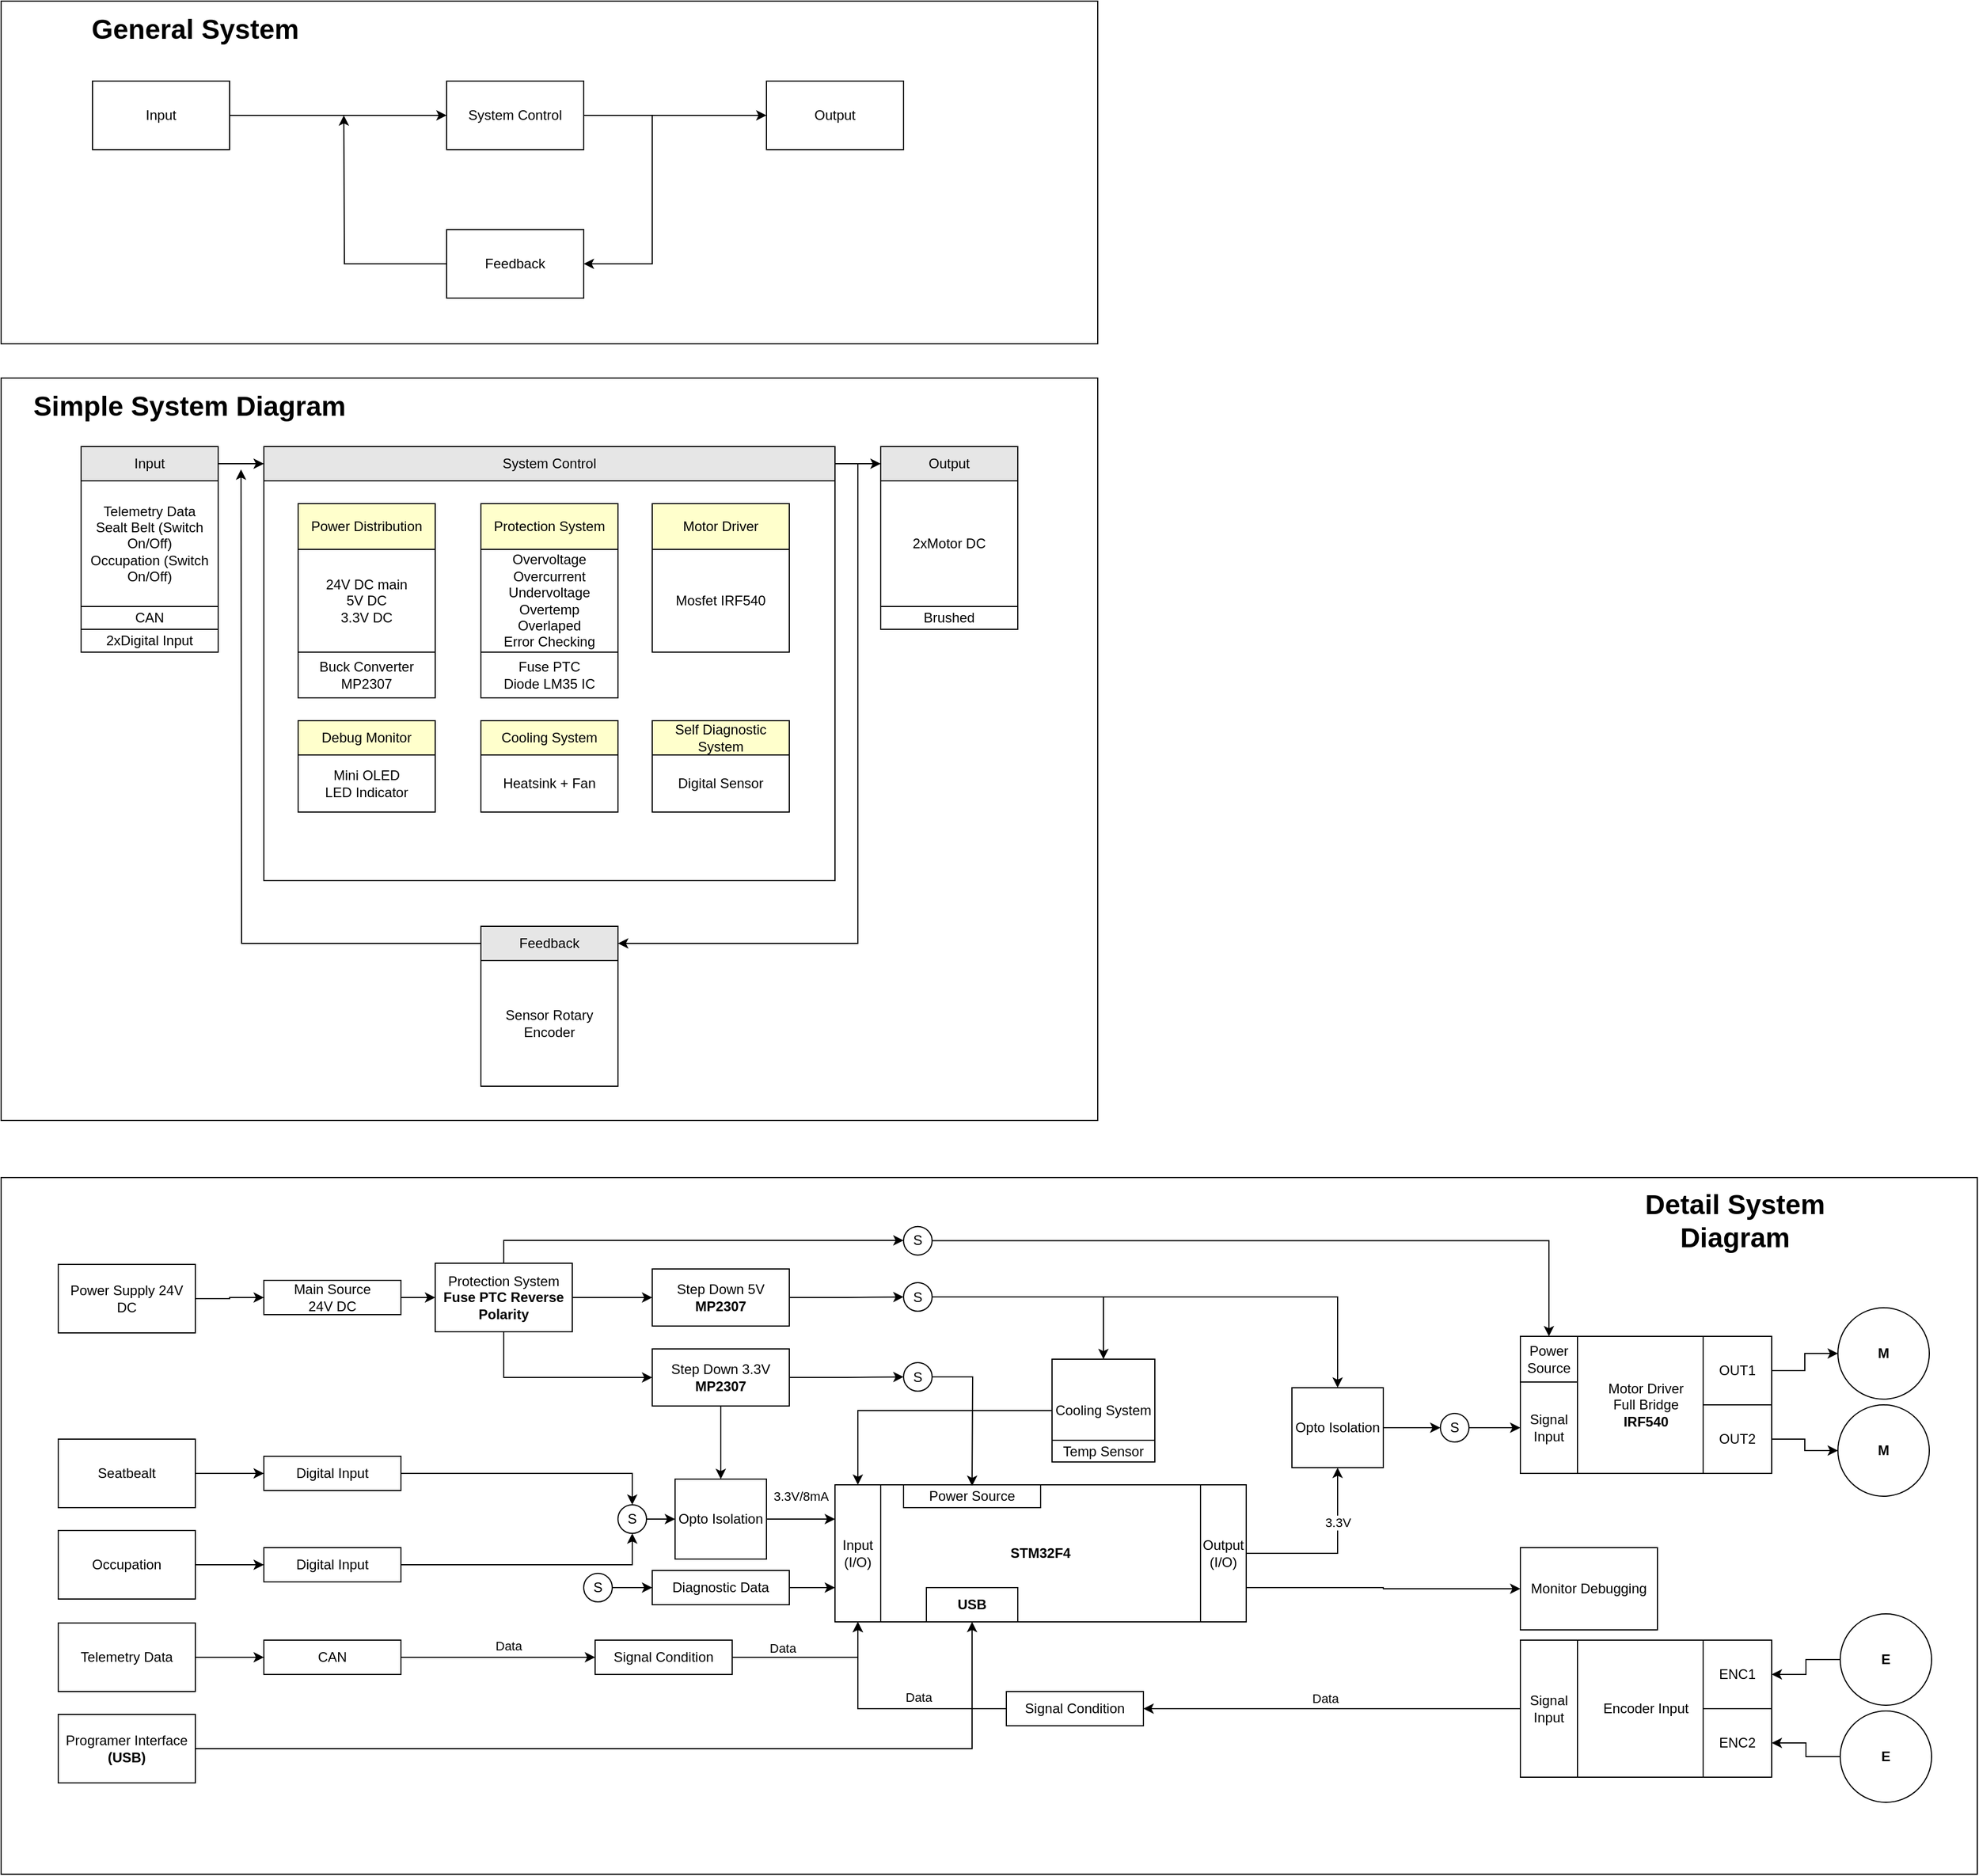 <mxfile version="27.2.0">
  <diagram name="Page-1" id="41Ni5jZukup1uCENaV6l">
    <mxGraphModel dx="1852" dy="855" grid="1" gridSize="10" guides="1" tooltips="1" connect="1" arrows="1" fold="1" page="1" pageScale="1" pageWidth="850" pageHeight="1100" math="0" shadow="0">
      <root>
        <mxCell id="0" />
        <mxCell id="1" parent="0" />
        <mxCell id="dQ-UanCfNuNo6SUK2G3S-51" value="" style="rounded=0;whiteSpace=wrap;html=1;movable=1;resizable=1;rotatable=1;deletable=1;editable=1;locked=0;connectable=1;" vertex="1" parent="1">
          <mxGeometry y="1030" width="1730" height="610" as="geometry" />
        </mxCell>
        <mxCell id="dQ-UanCfNuNo6SUK2G3S-48" value="" style="rounded=0;whiteSpace=wrap;html=1;" vertex="1" parent="1">
          <mxGeometry width="960" height="300" as="geometry" />
        </mxCell>
        <mxCell id="dQ-UanCfNuNo6SUK2G3S-47" value="" style="rounded=0;whiteSpace=wrap;html=1;" vertex="1" parent="1">
          <mxGeometry y="330" width="960" height="650" as="geometry" />
        </mxCell>
        <mxCell id="dQ-UanCfNuNo6SUK2G3S-27" value="" style="rounded=0;whiteSpace=wrap;html=1;" vertex="1" parent="1">
          <mxGeometry x="230" y="420" width="500" height="350" as="geometry" />
        </mxCell>
        <mxCell id="dQ-UanCfNuNo6SUK2G3S-7" value="" style="edgeStyle=orthogonalEdgeStyle;rounded=0;orthogonalLoop=1;jettySize=auto;html=1;" edge="1" parent="1" source="dQ-UanCfNuNo6SUK2G3S-1" target="dQ-UanCfNuNo6SUK2G3S-2">
          <mxGeometry relative="1" as="geometry" />
        </mxCell>
        <mxCell id="dQ-UanCfNuNo6SUK2G3S-1" value="Input" style="rounded=0;whiteSpace=wrap;html=1;" vertex="1" parent="1">
          <mxGeometry x="80" y="70" width="120" height="60" as="geometry" />
        </mxCell>
        <mxCell id="dQ-UanCfNuNo6SUK2G3S-8" value="" style="edgeStyle=orthogonalEdgeStyle;rounded=0;orthogonalLoop=1;jettySize=auto;html=1;" edge="1" parent="1" source="dQ-UanCfNuNo6SUK2G3S-2" target="dQ-UanCfNuNo6SUK2G3S-4">
          <mxGeometry relative="1" as="geometry" />
        </mxCell>
        <mxCell id="dQ-UanCfNuNo6SUK2G3S-9" style="edgeStyle=orthogonalEdgeStyle;rounded=0;orthogonalLoop=1;jettySize=auto;html=1;entryX=1;entryY=0.5;entryDx=0;entryDy=0;" edge="1" parent="1" source="dQ-UanCfNuNo6SUK2G3S-2" target="dQ-UanCfNuNo6SUK2G3S-3">
          <mxGeometry relative="1" as="geometry">
            <Array as="points">
              <mxPoint x="570" y="100" />
              <mxPoint x="570" y="230" />
            </Array>
          </mxGeometry>
        </mxCell>
        <mxCell id="dQ-UanCfNuNo6SUK2G3S-2" value="System Control" style="rounded=0;whiteSpace=wrap;html=1;" vertex="1" parent="1">
          <mxGeometry x="390" y="70" width="120" height="60" as="geometry" />
        </mxCell>
        <mxCell id="dQ-UanCfNuNo6SUK2G3S-10" style="edgeStyle=orthogonalEdgeStyle;rounded=0;orthogonalLoop=1;jettySize=auto;html=1;" edge="1" parent="1" source="dQ-UanCfNuNo6SUK2G3S-3">
          <mxGeometry relative="1" as="geometry">
            <mxPoint x="300" y="100" as="targetPoint" />
          </mxGeometry>
        </mxCell>
        <mxCell id="dQ-UanCfNuNo6SUK2G3S-3" value="Feedback" style="rounded=0;whiteSpace=wrap;html=1;" vertex="1" parent="1">
          <mxGeometry x="390" y="200" width="120" height="60" as="geometry" />
        </mxCell>
        <mxCell id="dQ-UanCfNuNo6SUK2G3S-4" value="Output" style="rounded=0;whiteSpace=wrap;html=1;" vertex="1" parent="1">
          <mxGeometry x="670" y="70" width="120" height="60" as="geometry" />
        </mxCell>
        <mxCell id="dQ-UanCfNuNo6SUK2G3S-41" style="edgeStyle=orthogonalEdgeStyle;rounded=0;orthogonalLoop=1;jettySize=auto;html=1;entryX=0;entryY=0.5;entryDx=0;entryDy=0;" edge="1" parent="1" source="dQ-UanCfNuNo6SUK2G3S-11" target="dQ-UanCfNuNo6SUK2G3S-17">
          <mxGeometry relative="1" as="geometry" />
        </mxCell>
        <mxCell id="dQ-UanCfNuNo6SUK2G3S-11" value="Input" style="rounded=0;whiteSpace=wrap;html=1;fillColor=#E6E6E6;" vertex="1" parent="1">
          <mxGeometry x="70" y="390" width="120" height="30" as="geometry" />
        </mxCell>
        <mxCell id="dQ-UanCfNuNo6SUK2G3S-12" value="Telemetry Data&lt;div&gt;&lt;div&gt;Sealt Belt (Switch On/Off)&lt;/div&gt;&lt;div&gt;Occupation (Switch On/Off)&lt;/div&gt;&lt;/div&gt;" style="rounded=0;whiteSpace=wrap;html=1;" vertex="1" parent="1">
          <mxGeometry x="70" y="420" width="120" height="110" as="geometry" />
        </mxCell>
        <mxCell id="dQ-UanCfNuNo6SUK2G3S-16" value="CAN" style="rounded=0;whiteSpace=wrap;html=1;" vertex="1" parent="1">
          <mxGeometry x="70" y="530" width="120" height="20" as="geometry" />
        </mxCell>
        <mxCell id="dQ-UanCfNuNo6SUK2G3S-42" style="edgeStyle=orthogonalEdgeStyle;rounded=0;orthogonalLoop=1;jettySize=auto;html=1;entryX=0;entryY=0.5;entryDx=0;entryDy=0;" edge="1" parent="1" source="dQ-UanCfNuNo6SUK2G3S-17" target="dQ-UanCfNuNo6SUK2G3S-33">
          <mxGeometry relative="1" as="geometry" />
        </mxCell>
        <mxCell id="dQ-UanCfNuNo6SUK2G3S-43" style="edgeStyle=orthogonalEdgeStyle;rounded=0;orthogonalLoop=1;jettySize=auto;html=1;entryX=1;entryY=0.5;entryDx=0;entryDy=0;" edge="1" parent="1" source="dQ-UanCfNuNo6SUK2G3S-17" target="dQ-UanCfNuNo6SUK2G3S-37">
          <mxGeometry relative="1" as="geometry">
            <Array as="points">
              <mxPoint x="750" y="405" />
              <mxPoint x="750" y="825" />
            </Array>
          </mxGeometry>
        </mxCell>
        <mxCell id="dQ-UanCfNuNo6SUK2G3S-17" value="System Control" style="rounded=0;whiteSpace=wrap;html=1;fillColor=#E6E6E6;" vertex="1" parent="1">
          <mxGeometry x="230" y="390" width="500" height="30" as="geometry" />
        </mxCell>
        <mxCell id="dQ-UanCfNuNo6SUK2G3S-19" value="Protection System" style="rounded=0;whiteSpace=wrap;html=1;fillColor=#FFFFCC;" vertex="1" parent="1">
          <mxGeometry x="420" y="440" width="120" height="40" as="geometry" />
        </mxCell>
        <mxCell id="dQ-UanCfNuNo6SUK2G3S-22" value="Power Distribution" style="rounded=0;whiteSpace=wrap;html=1;fillColor=#FFFFCC;" vertex="1" parent="1">
          <mxGeometry x="260" y="440" width="120" height="40" as="geometry" />
        </mxCell>
        <mxCell id="dQ-UanCfNuNo6SUK2G3S-23" value="Motor Driver" style="rounded=0;whiteSpace=wrap;html=1;fillColor=#FFFFCC;" vertex="1" parent="1">
          <mxGeometry x="570" y="440" width="120" height="40" as="geometry" />
        </mxCell>
        <mxCell id="dQ-UanCfNuNo6SUK2G3S-24" value="Overvoltage&lt;div&gt;Overcurrent&lt;/div&gt;&lt;div&gt;Undervoltage&lt;/div&gt;&lt;div&gt;Overtemp&lt;/div&gt;&lt;div&gt;Overlaped&lt;/div&gt;&lt;div&gt;Error Checking&lt;/div&gt;" style="rounded=0;whiteSpace=wrap;html=1;" vertex="1" parent="1">
          <mxGeometry x="420" y="480" width="120" height="90" as="geometry" />
        </mxCell>
        <mxCell id="dQ-UanCfNuNo6SUK2G3S-25" value="24V DC main&lt;div&gt;5V DC&lt;/div&gt;&lt;div&gt;3.3V DC&lt;/div&gt;" style="rounded=0;whiteSpace=wrap;html=1;" vertex="1" parent="1">
          <mxGeometry x="260" y="480" width="120" height="90" as="geometry" />
        </mxCell>
        <mxCell id="dQ-UanCfNuNo6SUK2G3S-26" value="Mosfet IRF540" style="rounded=0;whiteSpace=wrap;html=1;" vertex="1" parent="1">
          <mxGeometry x="570" y="480" width="120" height="90" as="geometry" />
        </mxCell>
        <mxCell id="dQ-UanCfNuNo6SUK2G3S-28" value="Buck Converter&lt;div&gt;MP2307&lt;/div&gt;" style="rounded=0;whiteSpace=wrap;html=1;" vertex="1" parent="1">
          <mxGeometry x="260" y="570" width="120" height="40" as="geometry" />
        </mxCell>
        <mxCell id="dQ-UanCfNuNo6SUK2G3S-29" value="Fuse PTC Diode&amp;nbsp;LM35 IC" style="rounded=0;whiteSpace=wrap;html=1;" vertex="1" parent="1">
          <mxGeometry x="420" y="570" width="120" height="40" as="geometry" />
        </mxCell>
        <mxCell id="dQ-UanCfNuNo6SUK2G3S-30" value="2xDigital Input" style="rounded=0;whiteSpace=wrap;html=1;" vertex="1" parent="1">
          <mxGeometry x="70" y="550" width="120" height="20" as="geometry" />
        </mxCell>
        <mxCell id="dQ-UanCfNuNo6SUK2G3S-31" value="Debug Monitor" style="rounded=0;whiteSpace=wrap;html=1;fillColor=#FFFFCC;" vertex="1" parent="1">
          <mxGeometry x="260" y="630" width="120" height="30" as="geometry" />
        </mxCell>
        <mxCell id="dQ-UanCfNuNo6SUK2G3S-32" value="Mini OLED&lt;div&gt;LED Indicator&lt;/div&gt;" style="rounded=0;whiteSpace=wrap;html=1;" vertex="1" parent="1">
          <mxGeometry x="260" y="660" width="120" height="50" as="geometry" />
        </mxCell>
        <mxCell id="dQ-UanCfNuNo6SUK2G3S-33" value="Output" style="rounded=0;whiteSpace=wrap;html=1;fillColor=#E6E6E6;" vertex="1" parent="1">
          <mxGeometry x="770" y="390" width="120" height="30" as="geometry" />
        </mxCell>
        <mxCell id="dQ-UanCfNuNo6SUK2G3S-34" value="2xMotor DC" style="rounded=0;whiteSpace=wrap;html=1;" vertex="1" parent="1">
          <mxGeometry x="770" y="420" width="120" height="110" as="geometry" />
        </mxCell>
        <mxCell id="dQ-UanCfNuNo6SUK2G3S-35" value="Brushed" style="rounded=0;whiteSpace=wrap;html=1;" vertex="1" parent="1">
          <mxGeometry x="770" y="530" width="120" height="20" as="geometry" />
        </mxCell>
        <mxCell id="dQ-UanCfNuNo6SUK2G3S-44" style="edgeStyle=orthogonalEdgeStyle;rounded=0;orthogonalLoop=1;jettySize=auto;html=1;" edge="1" parent="1" source="dQ-UanCfNuNo6SUK2G3S-37">
          <mxGeometry relative="1" as="geometry">
            <mxPoint x="210" y="410" as="targetPoint" />
          </mxGeometry>
        </mxCell>
        <mxCell id="dQ-UanCfNuNo6SUK2G3S-37" value="Feedback" style="rounded=0;whiteSpace=wrap;html=1;fillColor=#E6E6E6;" vertex="1" parent="1">
          <mxGeometry x="420" y="810" width="120" height="30" as="geometry" />
        </mxCell>
        <mxCell id="dQ-UanCfNuNo6SUK2G3S-38" value="Sensor Rotary Encoder" style="rounded=0;whiteSpace=wrap;html=1;" vertex="1" parent="1">
          <mxGeometry x="420" y="840" width="120" height="110" as="geometry" />
        </mxCell>
        <mxCell id="dQ-UanCfNuNo6SUK2G3S-45" value="Cooling System" style="rounded=0;whiteSpace=wrap;html=1;fillColor=#FFFFCC;" vertex="1" parent="1">
          <mxGeometry x="420" y="630" width="120" height="30" as="geometry" />
        </mxCell>
        <mxCell id="dQ-UanCfNuNo6SUK2G3S-46" value="Heatsink + Fan" style="rounded=0;whiteSpace=wrap;html=1;" vertex="1" parent="1">
          <mxGeometry x="420" y="660" width="120" height="50" as="geometry" />
        </mxCell>
        <mxCell id="dQ-UanCfNuNo6SUK2G3S-49" value="&lt;font style=&quot;font-size: 24px;&quot;&gt;General System&lt;/font&gt;" style="text;html=1;align=center;verticalAlign=middle;whiteSpace=wrap;rounded=0;fontStyle=1" vertex="1" parent="1">
          <mxGeometry x="30" y="10" width="280" height="30" as="geometry" />
        </mxCell>
        <mxCell id="dQ-UanCfNuNo6SUK2G3S-50" value="&lt;font style=&quot;font-size: 24px;&quot;&gt;Simple System Diagram&lt;/font&gt;" style="text;html=1;align=center;verticalAlign=middle;whiteSpace=wrap;rounded=0;fontStyle=1" vertex="1" parent="1">
          <mxGeometry x="10" y="340" width="310" height="30" as="geometry" />
        </mxCell>
        <mxCell id="dQ-UanCfNuNo6SUK2G3S-52" value="&lt;font style=&quot;font-size: 24px;&quot;&gt;Detail System Diagram&lt;/font&gt;" style="text;html=1;align=center;verticalAlign=middle;whiteSpace=wrap;rounded=0;fontStyle=1" vertex="1" parent="1">
          <mxGeometry x="1418" y="1035" width="200" height="65" as="geometry" />
        </mxCell>
        <mxCell id="dQ-UanCfNuNo6SUK2G3S-204" style="edgeStyle=orthogonalEdgeStyle;rounded=0;orthogonalLoop=1;jettySize=auto;html=1;entryX=0.5;entryY=0;entryDx=0;entryDy=0;" edge="1" parent="1" source="dQ-UanCfNuNo6SUK2G3S-53" target="dQ-UanCfNuNo6SUK2G3S-196">
          <mxGeometry relative="1" as="geometry" />
        </mxCell>
        <mxCell id="dQ-UanCfNuNo6SUK2G3S-53" value="Digital Input" style="rounded=0;whiteSpace=wrap;html=1;" vertex="1" parent="1">
          <mxGeometry x="230" y="1274" width="120" height="30" as="geometry" />
        </mxCell>
        <mxCell id="dQ-UanCfNuNo6SUK2G3S-205" style="edgeStyle=orthogonalEdgeStyle;rounded=0;orthogonalLoop=1;jettySize=auto;html=1;entryX=0.5;entryY=1;entryDx=0;entryDy=0;" edge="1" parent="1" source="dQ-UanCfNuNo6SUK2G3S-54" target="dQ-UanCfNuNo6SUK2G3S-196">
          <mxGeometry relative="1" as="geometry" />
        </mxCell>
        <mxCell id="dQ-UanCfNuNo6SUK2G3S-54" value="Digital Input" style="rounded=0;whiteSpace=wrap;html=1;" vertex="1" parent="1">
          <mxGeometry x="230" y="1354" width="120" height="30" as="geometry" />
        </mxCell>
        <mxCell id="dQ-UanCfNuNo6SUK2G3S-66" style="edgeStyle=orthogonalEdgeStyle;rounded=0;orthogonalLoop=1;jettySize=auto;html=1;" edge="1" parent="1" source="dQ-UanCfNuNo6SUK2G3S-152" target="dQ-UanCfNuNo6SUK2G3S-63">
          <mxGeometry relative="1" as="geometry" />
        </mxCell>
        <mxCell id="dQ-UanCfNuNo6SUK2G3S-157" value="Data" style="edgeLabel;html=1;align=center;verticalAlign=middle;resizable=0;points=[];" vertex="1" connectable="0" parent="dQ-UanCfNuNo6SUK2G3S-66">
          <mxGeometry x="-0.379" relative="1" as="geometry">
            <mxPoint y="-8" as="offset" />
          </mxGeometry>
        </mxCell>
        <mxCell id="dQ-UanCfNuNo6SUK2G3S-55" value="CAN" style="rounded=0;whiteSpace=wrap;html=1;" vertex="1" parent="1">
          <mxGeometry x="230" y="1435" width="120" height="30" as="geometry" />
        </mxCell>
        <mxCell id="dQ-UanCfNuNo6SUK2G3S-65" style="edgeStyle=orthogonalEdgeStyle;rounded=0;orthogonalLoop=1;jettySize=auto;html=1;entryX=0;entryY=0.25;entryDx=0;entryDy=0;" edge="1" parent="1" source="dQ-UanCfNuNo6SUK2G3S-56" target="dQ-UanCfNuNo6SUK2G3S-63">
          <mxGeometry relative="1" as="geometry" />
        </mxCell>
        <mxCell id="dQ-UanCfNuNo6SUK2G3S-71" value="3.3V/8mA" style="edgeLabel;html=1;align=center;verticalAlign=middle;resizable=0;points=[];" vertex="1" connectable="0" parent="dQ-UanCfNuNo6SUK2G3S-65">
          <mxGeometry x="-0.229" y="-1" relative="1" as="geometry">
            <mxPoint x="7" y="-21" as="offset" />
          </mxGeometry>
        </mxCell>
        <mxCell id="dQ-UanCfNuNo6SUK2G3S-56" value="Opto Isolation" style="rounded=0;whiteSpace=wrap;html=1;" vertex="1" parent="1">
          <mxGeometry x="590" y="1294" width="80" height="70" as="geometry" />
        </mxCell>
        <mxCell id="dQ-UanCfNuNo6SUK2G3S-76" style="edgeStyle=orthogonalEdgeStyle;rounded=0;orthogonalLoop=1;jettySize=auto;html=1;" edge="1" parent="1" source="dQ-UanCfNuNo6SUK2G3S-104" target="dQ-UanCfNuNo6SUK2G3S-69">
          <mxGeometry relative="1" as="geometry" />
        </mxCell>
        <mxCell id="dQ-UanCfNuNo6SUK2G3S-68" value="Main Source&lt;div&gt;24V DC&lt;/div&gt;" style="rounded=0;whiteSpace=wrap;html=1;" vertex="1" parent="1">
          <mxGeometry x="230" y="1120" width="120" height="30" as="geometry" />
        </mxCell>
        <mxCell id="dQ-UanCfNuNo6SUK2G3S-148" style="edgeStyle=orthogonalEdgeStyle;rounded=0;orthogonalLoop=1;jettySize=auto;html=1;entryX=0.5;entryY=0;entryDx=0;entryDy=0;" edge="1" parent="1" source="dQ-UanCfNuNo6SUK2G3S-193" target="dQ-UanCfNuNo6SUK2G3S-146">
          <mxGeometry relative="1" as="geometry" />
        </mxCell>
        <mxCell id="dQ-UanCfNuNo6SUK2G3S-198" style="edgeStyle=orthogonalEdgeStyle;rounded=0;orthogonalLoop=1;jettySize=auto;html=1;entryX=0;entryY=0.5;entryDx=0;entryDy=0;" edge="1" parent="1" source="dQ-UanCfNuNo6SUK2G3S-69" target="dQ-UanCfNuNo6SUK2G3S-193">
          <mxGeometry relative="1" as="geometry" />
        </mxCell>
        <mxCell id="dQ-UanCfNuNo6SUK2G3S-69" value="Step Down 5V&lt;div&gt;&lt;b&gt;MP2307&lt;/b&gt;&lt;/div&gt;" style="rounded=0;whiteSpace=wrap;html=1;" vertex="1" parent="1">
          <mxGeometry x="570" y="1110" width="120" height="50" as="geometry" />
        </mxCell>
        <mxCell id="dQ-UanCfNuNo6SUK2G3S-74" style="edgeStyle=orthogonalEdgeStyle;rounded=0;orthogonalLoop=1;jettySize=auto;html=1;" edge="1" parent="1" source="dQ-UanCfNuNo6SUK2G3S-70" target="dQ-UanCfNuNo6SUK2G3S-56">
          <mxGeometry relative="1" as="geometry" />
        </mxCell>
        <mxCell id="dQ-UanCfNuNo6SUK2G3S-199" style="edgeStyle=orthogonalEdgeStyle;rounded=0;orthogonalLoop=1;jettySize=auto;html=1;entryX=0;entryY=0.5;entryDx=0;entryDy=0;" edge="1" parent="1" source="dQ-UanCfNuNo6SUK2G3S-70" target="dQ-UanCfNuNo6SUK2G3S-195">
          <mxGeometry relative="1" as="geometry">
            <mxPoint x="750" y="1205.0" as="targetPoint" />
          </mxGeometry>
        </mxCell>
        <mxCell id="dQ-UanCfNuNo6SUK2G3S-70" value="Step Down 3.3V&lt;div&gt;&lt;b&gt;MP2307&lt;/b&gt;&lt;/div&gt;" style="rounded=0;whiteSpace=wrap;html=1;" vertex="1" parent="1">
          <mxGeometry x="570" y="1180" width="120" height="50" as="geometry" />
        </mxCell>
        <mxCell id="dQ-UanCfNuNo6SUK2G3S-75" value="" style="group" vertex="1" connectable="0" parent="1">
          <mxGeometry x="730" y="1299" width="360" height="120" as="geometry" />
        </mxCell>
        <mxCell id="dQ-UanCfNuNo6SUK2G3S-60" value="&lt;b&gt;STM32F4&lt;/b&gt;" style="rounded=0;whiteSpace=wrap;html=1;" vertex="1" parent="dQ-UanCfNuNo6SUK2G3S-75">
          <mxGeometry width="360" height="120" as="geometry" />
        </mxCell>
        <mxCell id="dQ-UanCfNuNo6SUK2G3S-63" value="Input (I/O)" style="rounded=0;whiteSpace=wrap;html=1;" vertex="1" parent="dQ-UanCfNuNo6SUK2G3S-75">
          <mxGeometry width="40" height="120" as="geometry" />
        </mxCell>
        <mxCell id="dQ-UanCfNuNo6SUK2G3S-64" value="Output (I/O)" style="rounded=0;whiteSpace=wrap;html=1;" vertex="1" parent="dQ-UanCfNuNo6SUK2G3S-75">
          <mxGeometry x="320" width="40" height="120" as="geometry" />
        </mxCell>
        <mxCell id="dQ-UanCfNuNo6SUK2G3S-67" value="Power Source" style="rounded=0;whiteSpace=wrap;html=1;" vertex="1" parent="dQ-UanCfNuNo6SUK2G3S-75">
          <mxGeometry x="60" width="120" height="20" as="geometry" />
        </mxCell>
        <mxCell id="dQ-UanCfNuNo6SUK2G3S-179" value="&lt;b&gt;USB&lt;/b&gt;" style="rounded=0;whiteSpace=wrap;html=1;" vertex="1" parent="dQ-UanCfNuNo6SUK2G3S-75">
          <mxGeometry x="80" y="90" width="80" height="30" as="geometry" />
        </mxCell>
        <mxCell id="dQ-UanCfNuNo6SUK2G3S-207" value="" style="edgeStyle=orthogonalEdgeStyle;rounded=0;orthogonalLoop=1;jettySize=auto;html=1;" edge="1" parent="1" source="dQ-UanCfNuNo6SUK2G3S-79" target="dQ-UanCfNuNo6SUK2G3S-197">
          <mxGeometry relative="1" as="geometry" />
        </mxCell>
        <mxCell id="dQ-UanCfNuNo6SUK2G3S-79" value="Opto Isolation" style="rounded=0;whiteSpace=wrap;html=1;" vertex="1" parent="1">
          <mxGeometry x="1130" y="1214" width="80" height="70" as="geometry" />
        </mxCell>
        <mxCell id="dQ-UanCfNuNo6SUK2G3S-81" value="" style="edgeStyle=orthogonalEdgeStyle;rounded=0;orthogonalLoop=1;jettySize=auto;html=1;" edge="1" parent="1" source="dQ-UanCfNuNo6SUK2G3S-64" target="dQ-UanCfNuNo6SUK2G3S-79">
          <mxGeometry relative="1" as="geometry" />
        </mxCell>
        <mxCell id="dQ-UanCfNuNo6SUK2G3S-84" value="3.3V" style="edgeLabel;html=1;align=center;verticalAlign=middle;resizable=0;points=[];" vertex="1" connectable="0" parent="dQ-UanCfNuNo6SUK2G3S-81">
          <mxGeometry x="0.067" y="3" relative="1" as="geometry">
            <mxPoint x="3" y="-25" as="offset" />
          </mxGeometry>
        </mxCell>
        <mxCell id="dQ-UanCfNuNo6SUK2G3S-90" value="" style="group" vertex="1" connectable="0" parent="1">
          <mxGeometry x="1330" y="1169" width="220" height="120" as="geometry" />
        </mxCell>
        <mxCell id="dQ-UanCfNuNo6SUK2G3S-78" value="Motor Driver&lt;div&gt;Full Bridge&lt;/div&gt;&lt;div&gt;&lt;b&gt;IRF540&lt;/b&gt;&lt;/div&gt;" style="rounded=0;whiteSpace=wrap;html=1;" vertex="1" parent="dQ-UanCfNuNo6SUK2G3S-90">
          <mxGeometry width="220" height="120" as="geometry" />
        </mxCell>
        <mxCell id="dQ-UanCfNuNo6SUK2G3S-86" value="OUT1" style="whiteSpace=wrap;html=1;aspect=fixed;" vertex="1" parent="dQ-UanCfNuNo6SUK2G3S-90">
          <mxGeometry x="160" width="60" height="60" as="geometry" />
        </mxCell>
        <mxCell id="dQ-UanCfNuNo6SUK2G3S-87" value="OUT2" style="whiteSpace=wrap;html=1;aspect=fixed;" vertex="1" parent="dQ-UanCfNuNo6SUK2G3S-90">
          <mxGeometry x="160" y="60" width="60" height="60" as="geometry" />
        </mxCell>
        <mxCell id="dQ-UanCfNuNo6SUK2G3S-88" value="Signal Input" style="rounded=0;whiteSpace=wrap;html=1;" vertex="1" parent="dQ-UanCfNuNo6SUK2G3S-90">
          <mxGeometry y="40" width="50" height="80" as="geometry" />
        </mxCell>
        <mxCell id="dQ-UanCfNuNo6SUK2G3S-89" value="Power Source" style="rounded=0;whiteSpace=wrap;html=1;" vertex="1" parent="dQ-UanCfNuNo6SUK2G3S-90">
          <mxGeometry width="50" height="40" as="geometry" />
        </mxCell>
        <mxCell id="dQ-UanCfNuNo6SUK2G3S-103" value="" style="edgeStyle=orthogonalEdgeStyle;rounded=0;orthogonalLoop=1;jettySize=auto;html=1;" edge="1" parent="1" source="dQ-UanCfNuNo6SUK2G3S-68" target="dQ-UanCfNuNo6SUK2G3S-104">
          <mxGeometry relative="1" as="geometry">
            <mxPoint x="350" y="1135" as="sourcePoint" />
            <mxPoint x="520" y="1135" as="targetPoint" />
          </mxGeometry>
        </mxCell>
        <mxCell id="dQ-UanCfNuNo6SUK2G3S-105" style="edgeStyle=orthogonalEdgeStyle;rounded=0;orthogonalLoop=1;jettySize=auto;html=1;exitX=0.5;exitY=1;exitDx=0;exitDy=0;entryX=0;entryY=0.5;entryDx=0;entryDy=0;" edge="1" parent="1" source="dQ-UanCfNuNo6SUK2G3S-104" target="dQ-UanCfNuNo6SUK2G3S-70">
          <mxGeometry relative="1" as="geometry" />
        </mxCell>
        <mxCell id="dQ-UanCfNuNo6SUK2G3S-104" value="Protection System&lt;div&gt;&lt;b&gt;Fuse PTC Reverse Polarity&lt;/b&gt;&lt;/div&gt;" style="rounded=0;whiteSpace=wrap;html=1;" vertex="1" parent="1">
          <mxGeometry x="380" y="1105" width="120" height="60" as="geometry" />
        </mxCell>
        <mxCell id="dQ-UanCfNuNo6SUK2G3S-118" style="edgeStyle=orthogonalEdgeStyle;rounded=0;orthogonalLoop=1;jettySize=auto;html=1;exitX=0;exitY=0.5;exitDx=0;exitDy=0;" edge="1" parent="1" source="dQ-UanCfNuNo6SUK2G3S-107" target="dQ-UanCfNuNo6SUK2G3S-63">
          <mxGeometry relative="1" as="geometry" />
        </mxCell>
        <mxCell id="dQ-UanCfNuNo6SUK2G3S-155" value="Data" style="edgeLabel;html=1;align=center;verticalAlign=middle;resizable=0;points=[];" vertex="1" connectable="0" parent="dQ-UanCfNuNo6SUK2G3S-118">
          <mxGeometry x="-0.251" y="4" relative="1" as="geometry">
            <mxPoint y="-14" as="offset" />
          </mxGeometry>
        </mxCell>
        <mxCell id="dQ-UanCfNuNo6SUK2G3S-107" value="Signal Condition" style="rounded=0;whiteSpace=wrap;html=1;" vertex="1" parent="1">
          <mxGeometry x="880" y="1480" width="120" height="30" as="geometry" />
        </mxCell>
        <mxCell id="dQ-UanCfNuNo6SUK2G3S-122" value="" style="group" vertex="1" connectable="0" parent="1">
          <mxGeometry x="1330" y="1435" width="220" height="120" as="geometry" />
        </mxCell>
        <mxCell id="dQ-UanCfNuNo6SUK2G3S-123" value="Encoder Input" style="rounded=0;whiteSpace=wrap;html=1;" vertex="1" parent="dQ-UanCfNuNo6SUK2G3S-122">
          <mxGeometry width="220" height="120" as="geometry" />
        </mxCell>
        <mxCell id="dQ-UanCfNuNo6SUK2G3S-124" value="ENC1" style="whiteSpace=wrap;html=1;aspect=fixed;" vertex="1" parent="dQ-UanCfNuNo6SUK2G3S-122">
          <mxGeometry x="160" width="60" height="60" as="geometry" />
        </mxCell>
        <mxCell id="dQ-UanCfNuNo6SUK2G3S-125" value="ENC2" style="whiteSpace=wrap;html=1;aspect=fixed;" vertex="1" parent="dQ-UanCfNuNo6SUK2G3S-122">
          <mxGeometry x="160" y="60" width="60" height="60" as="geometry" />
        </mxCell>
        <mxCell id="dQ-UanCfNuNo6SUK2G3S-126" value="Signal Input" style="rounded=0;whiteSpace=wrap;html=1;" vertex="1" parent="dQ-UanCfNuNo6SUK2G3S-122">
          <mxGeometry width="50" height="120" as="geometry" />
        </mxCell>
        <mxCell id="dQ-UanCfNuNo6SUK2G3S-131" style="edgeStyle=orthogonalEdgeStyle;rounded=0;orthogonalLoop=1;jettySize=auto;html=1;exitX=0;exitY=0.5;exitDx=0;exitDy=0;" edge="1" parent="1" source="dQ-UanCfNuNo6SUK2G3S-126" target="dQ-UanCfNuNo6SUK2G3S-107">
          <mxGeometry relative="1" as="geometry" />
        </mxCell>
        <mxCell id="dQ-UanCfNuNo6SUK2G3S-156" value="Data" style="edgeLabel;html=1;align=center;verticalAlign=middle;resizable=0;points=[];" vertex="1" connectable="0" parent="dQ-UanCfNuNo6SUK2G3S-131">
          <mxGeometry x="0.039" y="-1" relative="1" as="geometry">
            <mxPoint y="-8" as="offset" />
          </mxGeometry>
        </mxCell>
        <mxCell id="dQ-UanCfNuNo6SUK2G3S-132" value="M" style="ellipse;whiteSpace=wrap;html=1;aspect=fixed;fontStyle=1" vertex="1" parent="1">
          <mxGeometry x="1608" y="1144" width="80" height="80" as="geometry" />
        </mxCell>
        <mxCell id="dQ-UanCfNuNo6SUK2G3S-135" value="M" style="ellipse;whiteSpace=wrap;html=1;aspect=fixed;fontStyle=1" vertex="1" parent="1">
          <mxGeometry x="1608" y="1229" width="80" height="80" as="geometry" />
        </mxCell>
        <mxCell id="dQ-UanCfNuNo6SUK2G3S-138" style="edgeStyle=orthogonalEdgeStyle;rounded=0;orthogonalLoop=1;jettySize=auto;html=1;entryX=1;entryY=0.5;entryDx=0;entryDy=0;" edge="1" parent="1" source="dQ-UanCfNuNo6SUK2G3S-136" target="dQ-UanCfNuNo6SUK2G3S-124">
          <mxGeometry relative="1" as="geometry" />
        </mxCell>
        <mxCell id="dQ-UanCfNuNo6SUK2G3S-136" value="E" style="ellipse;whiteSpace=wrap;html=1;aspect=fixed;fontStyle=1" vertex="1" parent="1">
          <mxGeometry x="1610" y="1412" width="80" height="80" as="geometry" />
        </mxCell>
        <mxCell id="dQ-UanCfNuNo6SUK2G3S-139" style="edgeStyle=orthogonalEdgeStyle;rounded=0;orthogonalLoop=1;jettySize=auto;html=1;exitX=0;exitY=0.5;exitDx=0;exitDy=0;entryX=1;entryY=0.5;entryDx=0;entryDy=0;" edge="1" parent="1" source="dQ-UanCfNuNo6SUK2G3S-137" target="dQ-UanCfNuNo6SUK2G3S-125">
          <mxGeometry relative="1" as="geometry" />
        </mxCell>
        <mxCell id="dQ-UanCfNuNo6SUK2G3S-137" value="E" style="ellipse;whiteSpace=wrap;html=1;aspect=fixed;fontStyle=1" vertex="1" parent="1">
          <mxGeometry x="1610" y="1497" width="80" height="80" as="geometry" />
        </mxCell>
        <mxCell id="dQ-UanCfNuNo6SUK2G3S-142" style="edgeStyle=orthogonalEdgeStyle;rounded=0;orthogonalLoop=1;jettySize=auto;html=1;" edge="1" parent="1" source="dQ-UanCfNuNo6SUK2G3S-86" target="dQ-UanCfNuNo6SUK2G3S-132">
          <mxGeometry relative="1" as="geometry" />
        </mxCell>
        <mxCell id="dQ-UanCfNuNo6SUK2G3S-143" style="edgeStyle=orthogonalEdgeStyle;rounded=0;orthogonalLoop=1;jettySize=auto;html=1;" edge="1" parent="1" source="dQ-UanCfNuNo6SUK2G3S-87" target="dQ-UanCfNuNo6SUK2G3S-135">
          <mxGeometry relative="1" as="geometry">
            <mxPoint x="1790" y="1369" as="targetPoint" />
          </mxGeometry>
        </mxCell>
        <mxCell id="dQ-UanCfNuNo6SUK2G3S-150" value="" style="group" vertex="1" connectable="0" parent="1">
          <mxGeometry x="920" y="1189" width="90" height="90" as="geometry" />
        </mxCell>
        <mxCell id="dQ-UanCfNuNo6SUK2G3S-146" value="Cooling System" style="whiteSpace=wrap;html=1;aspect=fixed;" vertex="1" parent="dQ-UanCfNuNo6SUK2G3S-150">
          <mxGeometry width="90" height="90" as="geometry" />
        </mxCell>
        <mxCell id="dQ-UanCfNuNo6SUK2G3S-149" value="Temp Sensor" style="rounded=0;whiteSpace=wrap;html=1;" vertex="1" parent="dQ-UanCfNuNo6SUK2G3S-150">
          <mxGeometry y="71" width="90" height="19" as="geometry" />
        </mxCell>
        <mxCell id="dQ-UanCfNuNo6SUK2G3S-151" style="edgeStyle=orthogonalEdgeStyle;rounded=0;orthogonalLoop=1;jettySize=auto;html=1;" edge="1" parent="1" source="dQ-UanCfNuNo6SUK2G3S-146" target="dQ-UanCfNuNo6SUK2G3S-63">
          <mxGeometry relative="1" as="geometry" />
        </mxCell>
        <mxCell id="dQ-UanCfNuNo6SUK2G3S-153" value="" style="edgeStyle=orthogonalEdgeStyle;rounded=0;orthogonalLoop=1;jettySize=auto;html=1;" edge="1" parent="1" source="dQ-UanCfNuNo6SUK2G3S-55" target="dQ-UanCfNuNo6SUK2G3S-152">
          <mxGeometry relative="1" as="geometry">
            <mxPoint x="350" y="1450" as="sourcePoint" />
            <mxPoint x="750" y="1419" as="targetPoint" />
          </mxGeometry>
        </mxCell>
        <mxCell id="dQ-UanCfNuNo6SUK2G3S-154" value="Data" style="edgeLabel;html=1;align=center;verticalAlign=middle;resizable=0;points=[];" vertex="1" connectable="0" parent="dQ-UanCfNuNo6SUK2G3S-153">
          <mxGeometry x="0.103" y="-1" relative="1" as="geometry">
            <mxPoint y="-11" as="offset" />
          </mxGeometry>
        </mxCell>
        <mxCell id="dQ-UanCfNuNo6SUK2G3S-152" value="Signal Condition" style="rounded=0;whiteSpace=wrap;html=1;" vertex="1" parent="1">
          <mxGeometry x="520" y="1435" width="120" height="30" as="geometry" />
        </mxCell>
        <mxCell id="dQ-UanCfNuNo6SUK2G3S-162" style="edgeStyle=orthogonalEdgeStyle;rounded=0;orthogonalLoop=1;jettySize=auto;html=1;" edge="1" parent="1" source="dQ-UanCfNuNo6SUK2G3S-158" target="dQ-UanCfNuNo6SUK2G3S-68">
          <mxGeometry relative="1" as="geometry" />
        </mxCell>
        <mxCell id="dQ-UanCfNuNo6SUK2G3S-158" value="Power Supply 24V DC" style="rounded=0;whiteSpace=wrap;html=1;" vertex="1" parent="1">
          <mxGeometry x="50" y="1106" width="120" height="60" as="geometry" />
        </mxCell>
        <mxCell id="dQ-UanCfNuNo6SUK2G3S-163" style="edgeStyle=orthogonalEdgeStyle;rounded=0;orthogonalLoop=1;jettySize=auto;html=1;entryX=0;entryY=0.5;entryDx=0;entryDy=0;" edge="1" parent="1" source="dQ-UanCfNuNo6SUK2G3S-159" target="dQ-UanCfNuNo6SUK2G3S-53">
          <mxGeometry relative="1" as="geometry">
            <mxPoint x="220" y="1300" as="targetPoint" />
          </mxGeometry>
        </mxCell>
        <mxCell id="dQ-UanCfNuNo6SUK2G3S-159" value="Seatbealt" style="rounded=0;whiteSpace=wrap;html=1;" vertex="1" parent="1">
          <mxGeometry x="50" y="1259" width="120" height="60" as="geometry" />
        </mxCell>
        <mxCell id="dQ-UanCfNuNo6SUK2G3S-164" style="edgeStyle=orthogonalEdgeStyle;rounded=0;orthogonalLoop=1;jettySize=auto;html=1;entryX=0;entryY=0.5;entryDx=0;entryDy=0;" edge="1" parent="1" source="dQ-UanCfNuNo6SUK2G3S-160" target="dQ-UanCfNuNo6SUK2G3S-54">
          <mxGeometry relative="1" as="geometry" />
        </mxCell>
        <mxCell id="dQ-UanCfNuNo6SUK2G3S-160" value="Occupation" style="rounded=0;whiteSpace=wrap;html=1;" vertex="1" parent="1">
          <mxGeometry x="50" y="1339" width="120" height="60" as="geometry" />
        </mxCell>
        <mxCell id="dQ-UanCfNuNo6SUK2G3S-171" style="edgeStyle=orthogonalEdgeStyle;rounded=0;orthogonalLoop=1;jettySize=auto;html=1;" edge="1" parent="1" source="dQ-UanCfNuNo6SUK2G3S-161" target="dQ-UanCfNuNo6SUK2G3S-55">
          <mxGeometry relative="1" as="geometry" />
        </mxCell>
        <mxCell id="dQ-UanCfNuNo6SUK2G3S-161" value="Telemetry Data" style="rounded=0;whiteSpace=wrap;html=1;" vertex="1" parent="1">
          <mxGeometry x="50" y="1420" width="120" height="60" as="geometry" />
        </mxCell>
        <mxCell id="dQ-UanCfNuNo6SUK2G3S-172" value="Monitor Debugging" style="rounded=0;whiteSpace=wrap;html=1;" vertex="1" parent="1">
          <mxGeometry x="1330" y="1354" width="120" height="72" as="geometry" />
        </mxCell>
        <mxCell id="dQ-UanCfNuNo6SUK2G3S-180" style="edgeStyle=orthogonalEdgeStyle;rounded=0;orthogonalLoop=1;jettySize=auto;html=1;entryX=0.5;entryY=1;entryDx=0;entryDy=0;" edge="1" parent="1" source="dQ-UanCfNuNo6SUK2G3S-174" target="dQ-UanCfNuNo6SUK2G3S-179">
          <mxGeometry relative="1" as="geometry" />
        </mxCell>
        <mxCell id="dQ-UanCfNuNo6SUK2G3S-174" value="Programer Interface&lt;div&gt;&lt;b&gt;(USB)&lt;/b&gt;&lt;/div&gt;" style="rounded=0;whiteSpace=wrap;html=1;" vertex="1" parent="1">
          <mxGeometry x="50" y="1500" width="120" height="60" as="geometry" />
        </mxCell>
        <mxCell id="dQ-UanCfNuNo6SUK2G3S-175" style="edgeStyle=orthogonalEdgeStyle;rounded=0;orthogonalLoop=1;jettySize=auto;html=1;exitX=1;exitY=0.75;exitDx=0;exitDy=0;entryX=0;entryY=0.5;entryDx=0;entryDy=0;" edge="1" parent="1" source="dQ-UanCfNuNo6SUK2G3S-64" target="dQ-UanCfNuNo6SUK2G3S-172">
          <mxGeometry relative="1" as="geometry" />
        </mxCell>
        <mxCell id="dQ-UanCfNuNo6SUK2G3S-183" value="Self Diagnostic System" style="rounded=0;whiteSpace=wrap;html=1;fillColor=#FFFFCC;" vertex="1" parent="1">
          <mxGeometry x="570" y="630" width="120" height="30" as="geometry" />
        </mxCell>
        <mxCell id="dQ-UanCfNuNo6SUK2G3S-184" value="Digital Sensor" style="rounded=0;whiteSpace=wrap;html=1;" vertex="1" parent="1">
          <mxGeometry x="570" y="660" width="120" height="50" as="geometry" />
        </mxCell>
        <mxCell id="dQ-UanCfNuNo6SUK2G3S-191" value="" style="edgeStyle=orthogonalEdgeStyle;rounded=0;orthogonalLoop=1;jettySize=auto;html=1;exitX=0.5;exitY=0;exitDx=0;exitDy=0;" edge="1" parent="1" source="dQ-UanCfNuNo6SUK2G3S-104" target="dQ-UanCfNuNo6SUK2G3S-189">
          <mxGeometry relative="1" as="geometry">
            <mxPoint x="440" y="1105" as="sourcePoint" />
            <mxPoint x="1285" y="1169" as="targetPoint" />
            <Array as="points">
              <mxPoint x="440" y="1085" />
            </Array>
          </mxGeometry>
        </mxCell>
        <mxCell id="dQ-UanCfNuNo6SUK2G3S-192" style="edgeStyle=orthogonalEdgeStyle;rounded=0;orthogonalLoop=1;jettySize=auto;html=1;" edge="1" parent="1" source="dQ-UanCfNuNo6SUK2G3S-189" target="dQ-UanCfNuNo6SUK2G3S-89">
          <mxGeometry relative="1" as="geometry" />
        </mxCell>
        <mxCell id="dQ-UanCfNuNo6SUK2G3S-189" value="S" style="ellipse;whiteSpace=wrap;html=1;aspect=fixed;" vertex="1" parent="1">
          <mxGeometry x="790" y="1072.83" width="25" height="25" as="geometry" />
        </mxCell>
        <mxCell id="dQ-UanCfNuNo6SUK2G3S-201" style="edgeStyle=orthogonalEdgeStyle;rounded=0;orthogonalLoop=1;jettySize=auto;html=1;entryX=0.5;entryY=0;entryDx=0;entryDy=0;" edge="1" parent="1" source="dQ-UanCfNuNo6SUK2G3S-193" target="dQ-UanCfNuNo6SUK2G3S-79">
          <mxGeometry relative="1" as="geometry" />
        </mxCell>
        <mxCell id="dQ-UanCfNuNo6SUK2G3S-193" value="S" style="ellipse;whiteSpace=wrap;html=1;aspect=fixed;" vertex="1" parent="1">
          <mxGeometry x="790" y="1122" width="25" height="25" as="geometry" />
        </mxCell>
        <mxCell id="dQ-UanCfNuNo6SUK2G3S-200" style="edgeStyle=orthogonalEdgeStyle;rounded=0;orthogonalLoop=1;jettySize=auto;html=1;" edge="1" parent="1" source="dQ-UanCfNuNo6SUK2G3S-195">
          <mxGeometry relative="1" as="geometry">
            <mxPoint x="850" y="1300.0" as="targetPoint" />
          </mxGeometry>
        </mxCell>
        <mxCell id="dQ-UanCfNuNo6SUK2G3S-195" value="S" style="ellipse;whiteSpace=wrap;html=1;aspect=fixed;" vertex="1" parent="1">
          <mxGeometry x="790" y="1192" width="25" height="25" as="geometry" />
        </mxCell>
        <mxCell id="dQ-UanCfNuNo6SUK2G3S-206" value="" style="edgeStyle=orthogonalEdgeStyle;rounded=0;orthogonalLoop=1;jettySize=auto;html=1;" edge="1" parent="1" source="dQ-UanCfNuNo6SUK2G3S-196" target="dQ-UanCfNuNo6SUK2G3S-56">
          <mxGeometry relative="1" as="geometry" />
        </mxCell>
        <mxCell id="dQ-UanCfNuNo6SUK2G3S-196" value="S" style="ellipse;whiteSpace=wrap;html=1;aspect=fixed;" vertex="1" parent="1">
          <mxGeometry x="540" y="1316.5" width="25" height="25" as="geometry" />
        </mxCell>
        <mxCell id="dQ-UanCfNuNo6SUK2G3S-208" value="" style="edgeStyle=orthogonalEdgeStyle;rounded=0;orthogonalLoop=1;jettySize=auto;html=1;" edge="1" parent="1" source="dQ-UanCfNuNo6SUK2G3S-197" target="dQ-UanCfNuNo6SUK2G3S-88">
          <mxGeometry relative="1" as="geometry" />
        </mxCell>
        <mxCell id="dQ-UanCfNuNo6SUK2G3S-197" value="S" style="ellipse;whiteSpace=wrap;html=1;aspect=fixed;" vertex="1" parent="1">
          <mxGeometry x="1260" y="1236.5" width="25" height="25" as="geometry" />
        </mxCell>
        <mxCell id="dQ-UanCfNuNo6SUK2G3S-216" style="edgeStyle=orthogonalEdgeStyle;rounded=0;orthogonalLoop=1;jettySize=auto;html=1;entryX=0;entryY=0.75;entryDx=0;entryDy=0;" edge="1" parent="1" source="dQ-UanCfNuNo6SUK2G3S-209" target="dQ-UanCfNuNo6SUK2G3S-63">
          <mxGeometry relative="1" as="geometry" />
        </mxCell>
        <mxCell id="dQ-UanCfNuNo6SUK2G3S-209" value="Diagnostic Data" style="rounded=0;whiteSpace=wrap;html=1;" vertex="1" parent="1">
          <mxGeometry x="570" y="1374" width="120" height="30" as="geometry" />
        </mxCell>
        <mxCell id="dQ-UanCfNuNo6SUK2G3S-214" value="" style="edgeStyle=orthogonalEdgeStyle;rounded=0;orthogonalLoop=1;jettySize=auto;html=1;" edge="1" parent="1" source="dQ-UanCfNuNo6SUK2G3S-212" target="dQ-UanCfNuNo6SUK2G3S-209">
          <mxGeometry relative="1" as="geometry" />
        </mxCell>
        <mxCell id="dQ-UanCfNuNo6SUK2G3S-212" value="S" style="ellipse;whiteSpace=wrap;html=1;aspect=fixed;" vertex="1" parent="1">
          <mxGeometry x="510" y="1376.5" width="25" height="25" as="geometry" />
        </mxCell>
      </root>
    </mxGraphModel>
  </diagram>
</mxfile>
